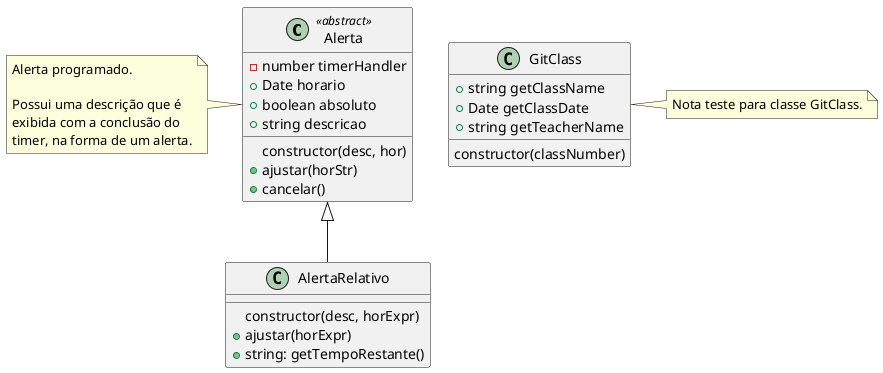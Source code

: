@startuml "Classes"

top to bottom direction

class Alerta <<abstract>> {
  constructor(desc, hor)
  + ajustar(horStr)
  - number timerHandler
  + Date horario
  + boolean absoluto
  + string descricao
  + cancelar()
}
note left of Alerta : Alerta programado.\n\nPossui uma descrição que é\nexibida com a conclusão do\ntimer, na forma de um alerta.

class AlertaRelativo {
  constructor(desc, horExpr)
  + ajustar(horExpr)
  + string: getTempoRestante()
}

class GitClass {
  constructor(classNumber)
  + string getClassName
  + Date getClassDate
  + string getTeacherName
}

note right of GitClass : Nota teste para classe GitClass.

Alerta <|-- AlertaRelativo

@enduml
